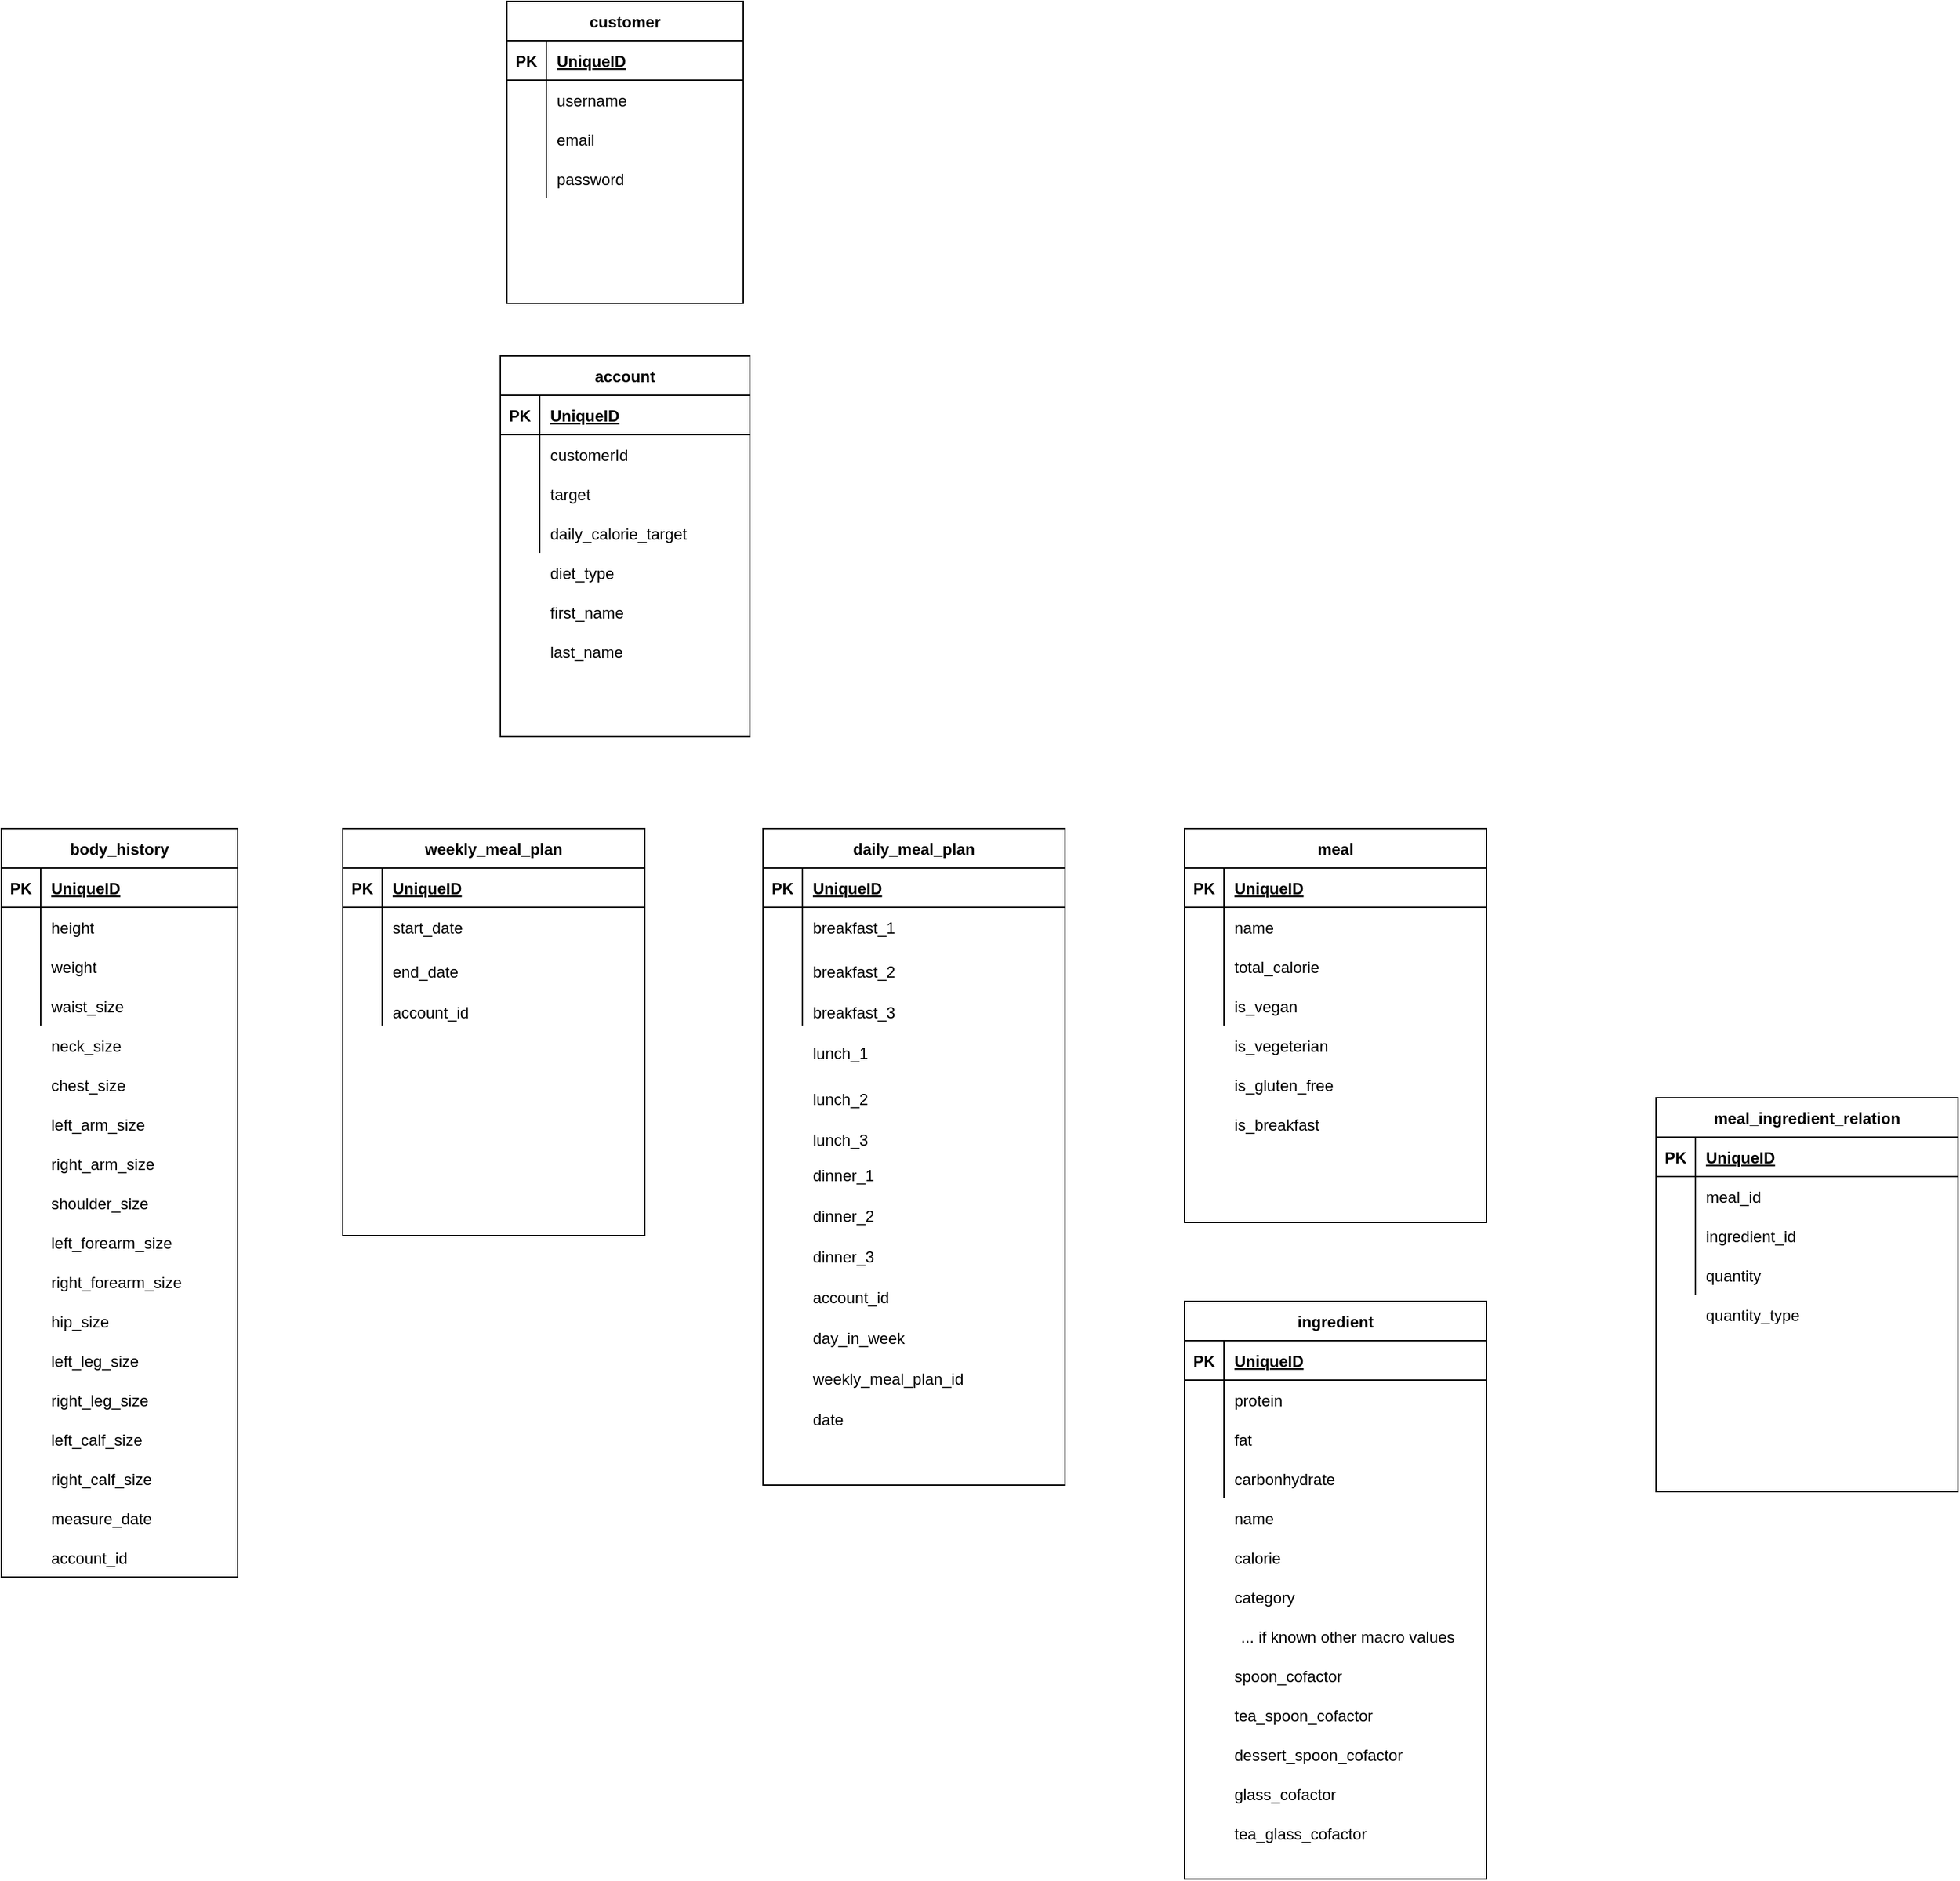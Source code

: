 <mxfile version="14.1.9" type="device"><diagram id="q2IZpso1CKt046-Zuo6F" name="Page-1"><mxGraphModel dx="1422" dy="1963" grid="1" gridSize="10" guides="1" tooltips="1" connect="1" arrows="1" fold="1" page="1" pageScale="1" pageWidth="827" pageHeight="1169" math="0" shadow="0"><root><mxCell id="0"/><mxCell id="1" parent="0"/><mxCell id="i6NXNI6DqU2WehHlBk5l-20" value="customer" style="shape=table;startSize=30;container=1;collapsible=1;childLayout=tableLayout;fixedRows=1;rowLines=0;fontStyle=1;align=center;resizeLast=1;" vertex="1" parent="1"><mxGeometry x="725" y="-550" width="180" height="230" as="geometry"/></mxCell><mxCell id="i6NXNI6DqU2WehHlBk5l-21" value="" style="shape=partialRectangle;collapsible=0;dropTarget=0;pointerEvents=0;fillColor=none;top=0;left=0;bottom=1;right=0;points=[[0,0.5],[1,0.5]];portConstraint=eastwest;" vertex="1" parent="i6NXNI6DqU2WehHlBk5l-20"><mxGeometry y="30" width="180" height="30" as="geometry"/></mxCell><mxCell id="i6NXNI6DqU2WehHlBk5l-22" value="PK" style="shape=partialRectangle;connectable=0;fillColor=none;top=0;left=0;bottom=0;right=0;fontStyle=1;overflow=hidden;" vertex="1" parent="i6NXNI6DqU2WehHlBk5l-21"><mxGeometry width="30" height="30" as="geometry"/></mxCell><mxCell id="i6NXNI6DqU2WehHlBk5l-23" value="UniqueID" style="shape=partialRectangle;connectable=0;fillColor=none;top=0;left=0;bottom=0;right=0;align=left;spacingLeft=6;fontStyle=5;overflow=hidden;" vertex="1" parent="i6NXNI6DqU2WehHlBk5l-21"><mxGeometry x="30" width="150" height="30" as="geometry"/></mxCell><mxCell id="i6NXNI6DqU2WehHlBk5l-24" value="" style="shape=partialRectangle;collapsible=0;dropTarget=0;pointerEvents=0;fillColor=none;top=0;left=0;bottom=0;right=0;points=[[0,0.5],[1,0.5]];portConstraint=eastwest;" vertex="1" parent="i6NXNI6DqU2WehHlBk5l-20"><mxGeometry y="60" width="180" height="30" as="geometry"/></mxCell><mxCell id="i6NXNI6DqU2WehHlBk5l-25" value="" style="shape=partialRectangle;connectable=0;fillColor=none;top=0;left=0;bottom=0;right=0;editable=1;overflow=hidden;" vertex="1" parent="i6NXNI6DqU2WehHlBk5l-24"><mxGeometry width="30" height="30" as="geometry"/></mxCell><mxCell id="i6NXNI6DqU2WehHlBk5l-26" value="username" style="shape=partialRectangle;connectable=0;fillColor=none;top=0;left=0;bottom=0;right=0;align=left;spacingLeft=6;overflow=hidden;" vertex="1" parent="i6NXNI6DqU2WehHlBk5l-24"><mxGeometry x="30" width="150" height="30" as="geometry"/></mxCell><mxCell id="i6NXNI6DqU2WehHlBk5l-27" value="" style="shape=partialRectangle;collapsible=0;dropTarget=0;pointerEvents=0;fillColor=none;top=0;left=0;bottom=0;right=0;points=[[0,0.5],[1,0.5]];portConstraint=eastwest;" vertex="1" parent="i6NXNI6DqU2WehHlBk5l-20"><mxGeometry y="90" width="180" height="30" as="geometry"/></mxCell><mxCell id="i6NXNI6DqU2WehHlBk5l-28" value="" style="shape=partialRectangle;connectable=0;fillColor=none;top=0;left=0;bottom=0;right=0;editable=1;overflow=hidden;" vertex="1" parent="i6NXNI6DqU2WehHlBk5l-27"><mxGeometry width="30" height="30" as="geometry"/></mxCell><mxCell id="i6NXNI6DqU2WehHlBk5l-29" value="email" style="shape=partialRectangle;connectable=0;fillColor=none;top=0;left=0;bottom=0;right=0;align=left;spacingLeft=6;overflow=hidden;" vertex="1" parent="i6NXNI6DqU2WehHlBk5l-27"><mxGeometry x="30" width="150" height="30" as="geometry"/></mxCell><mxCell id="i6NXNI6DqU2WehHlBk5l-30" value="" style="shape=partialRectangle;collapsible=0;dropTarget=0;pointerEvents=0;fillColor=none;top=0;left=0;bottom=0;right=0;points=[[0,0.5],[1,0.5]];portConstraint=eastwest;" vertex="1" parent="i6NXNI6DqU2WehHlBk5l-20"><mxGeometry y="120" width="180" height="30" as="geometry"/></mxCell><mxCell id="i6NXNI6DqU2WehHlBk5l-31" value="" style="shape=partialRectangle;connectable=0;fillColor=none;top=0;left=0;bottom=0;right=0;editable=1;overflow=hidden;" vertex="1" parent="i6NXNI6DqU2WehHlBk5l-30"><mxGeometry width="30" height="30" as="geometry"/></mxCell><mxCell id="i6NXNI6DqU2WehHlBk5l-32" value="password" style="shape=partialRectangle;connectable=0;fillColor=none;top=0;left=0;bottom=0;right=0;align=left;spacingLeft=6;overflow=hidden;" vertex="1" parent="i6NXNI6DqU2WehHlBk5l-30"><mxGeometry x="30" width="150" height="30" as="geometry"/></mxCell><mxCell id="i6NXNI6DqU2WehHlBk5l-78" value="" style="group" vertex="1" connectable="0" parent="1"><mxGeometry x="340" y="80" width="180" height="570" as="geometry"/></mxCell><mxCell id="i6NXNI6DqU2WehHlBk5l-50" value="body_history" style="shape=table;startSize=30;container=1;collapsible=1;childLayout=tableLayout;fixedRows=1;rowLines=0;fontStyle=1;align=center;resizeLast=1;" vertex="1" parent="i6NXNI6DqU2WehHlBk5l-78"><mxGeometry width="180" height="570" as="geometry"/></mxCell><mxCell id="i6NXNI6DqU2WehHlBk5l-51" value="" style="shape=partialRectangle;collapsible=0;dropTarget=0;pointerEvents=0;fillColor=none;top=0;left=0;bottom=1;right=0;points=[[0,0.5],[1,0.5]];portConstraint=eastwest;" vertex="1" parent="i6NXNI6DqU2WehHlBk5l-50"><mxGeometry y="30" width="180" height="30" as="geometry"/></mxCell><mxCell id="i6NXNI6DqU2WehHlBk5l-52" value="PK" style="shape=partialRectangle;connectable=0;fillColor=none;top=0;left=0;bottom=0;right=0;fontStyle=1;overflow=hidden;" vertex="1" parent="i6NXNI6DqU2WehHlBk5l-51"><mxGeometry width="30" height="30" as="geometry"/></mxCell><mxCell id="i6NXNI6DqU2WehHlBk5l-53" value="UniqueID" style="shape=partialRectangle;connectable=0;fillColor=none;top=0;left=0;bottom=0;right=0;align=left;spacingLeft=6;fontStyle=5;overflow=hidden;" vertex="1" parent="i6NXNI6DqU2WehHlBk5l-51"><mxGeometry x="30" width="150" height="30" as="geometry"/></mxCell><mxCell id="i6NXNI6DqU2WehHlBk5l-54" value="" style="shape=partialRectangle;collapsible=0;dropTarget=0;pointerEvents=0;fillColor=none;top=0;left=0;bottom=0;right=0;points=[[0,0.5],[1,0.5]];portConstraint=eastwest;" vertex="1" parent="i6NXNI6DqU2WehHlBk5l-50"><mxGeometry y="60" width="180" height="30" as="geometry"/></mxCell><mxCell id="i6NXNI6DqU2WehHlBk5l-55" value="" style="shape=partialRectangle;connectable=0;fillColor=none;top=0;left=0;bottom=0;right=0;editable=1;overflow=hidden;" vertex="1" parent="i6NXNI6DqU2WehHlBk5l-54"><mxGeometry width="30" height="30" as="geometry"/></mxCell><mxCell id="i6NXNI6DqU2WehHlBk5l-56" value="height" style="shape=partialRectangle;connectable=0;fillColor=none;top=0;left=0;bottom=0;right=0;align=left;spacingLeft=6;overflow=hidden;" vertex="1" parent="i6NXNI6DqU2WehHlBk5l-54"><mxGeometry x="30" width="150" height="30" as="geometry"/></mxCell><mxCell id="i6NXNI6DqU2WehHlBk5l-57" value="" style="shape=partialRectangle;collapsible=0;dropTarget=0;pointerEvents=0;fillColor=none;top=0;left=0;bottom=0;right=0;points=[[0,0.5],[1,0.5]];portConstraint=eastwest;" vertex="1" parent="i6NXNI6DqU2WehHlBk5l-50"><mxGeometry y="90" width="180" height="30" as="geometry"/></mxCell><mxCell id="i6NXNI6DqU2WehHlBk5l-58" value="" style="shape=partialRectangle;connectable=0;fillColor=none;top=0;left=0;bottom=0;right=0;editable=1;overflow=hidden;" vertex="1" parent="i6NXNI6DqU2WehHlBk5l-57"><mxGeometry width="30" height="30" as="geometry"/></mxCell><mxCell id="i6NXNI6DqU2WehHlBk5l-59" value="weight" style="shape=partialRectangle;connectable=0;fillColor=none;top=0;left=0;bottom=0;right=0;align=left;spacingLeft=6;overflow=hidden;" vertex="1" parent="i6NXNI6DqU2WehHlBk5l-57"><mxGeometry x="30" width="150" height="30" as="geometry"/></mxCell><mxCell id="i6NXNI6DqU2WehHlBk5l-60" value="" style="shape=partialRectangle;collapsible=0;dropTarget=0;pointerEvents=0;fillColor=none;top=0;left=0;bottom=0;right=0;points=[[0,0.5],[1,0.5]];portConstraint=eastwest;" vertex="1" parent="i6NXNI6DqU2WehHlBk5l-50"><mxGeometry y="120" width="180" height="30" as="geometry"/></mxCell><mxCell id="i6NXNI6DqU2WehHlBk5l-61" value="" style="shape=partialRectangle;connectable=0;fillColor=none;top=0;left=0;bottom=0;right=0;editable=1;overflow=hidden;" vertex="1" parent="i6NXNI6DqU2WehHlBk5l-60"><mxGeometry width="30" height="30" as="geometry"/></mxCell><mxCell id="i6NXNI6DqU2WehHlBk5l-62" value="waist_size" style="shape=partialRectangle;connectable=0;fillColor=none;top=0;left=0;bottom=0;right=0;align=left;spacingLeft=6;overflow=hidden;" vertex="1" parent="i6NXNI6DqU2WehHlBk5l-60"><mxGeometry x="30" width="150" height="30" as="geometry"/></mxCell><mxCell id="i6NXNI6DqU2WehHlBk5l-63" value="neck_size" style="shape=partialRectangle;connectable=0;fillColor=none;top=0;left=0;bottom=0;right=0;align=left;spacingLeft=6;overflow=hidden;" vertex="1" parent="i6NXNI6DqU2WehHlBk5l-78"><mxGeometry x="30" y="150" width="150" height="30" as="geometry"/></mxCell><mxCell id="i6NXNI6DqU2WehHlBk5l-64" value="chest_size" style="shape=partialRectangle;connectable=0;fillColor=none;top=0;left=0;bottom=0;right=0;align=left;spacingLeft=6;overflow=hidden;" vertex="1" parent="i6NXNI6DqU2WehHlBk5l-78"><mxGeometry x="30" y="180" width="150" height="30" as="geometry"/></mxCell><mxCell id="i6NXNI6DqU2WehHlBk5l-65" value="left_arm_size" style="shape=partialRectangle;connectable=0;fillColor=none;top=0;left=0;bottom=0;right=0;align=left;spacingLeft=6;overflow=hidden;" vertex="1" parent="i6NXNI6DqU2WehHlBk5l-78"><mxGeometry x="30" y="210" width="150" height="30" as="geometry"/></mxCell><mxCell id="i6NXNI6DqU2WehHlBk5l-66" value="right_arm_size" style="shape=partialRectangle;connectable=0;fillColor=none;top=0;left=0;bottom=0;right=0;align=left;spacingLeft=6;overflow=hidden;" vertex="1" parent="i6NXNI6DqU2WehHlBk5l-78"><mxGeometry x="30" y="240" width="150" height="30" as="geometry"/></mxCell><mxCell id="i6NXNI6DqU2WehHlBk5l-68" value="shoulder_size" style="shape=partialRectangle;connectable=0;fillColor=none;top=0;left=0;bottom=0;right=0;align=left;spacingLeft=6;overflow=hidden;" vertex="1" parent="i6NXNI6DqU2WehHlBk5l-78"><mxGeometry x="30" y="270" width="150" height="30" as="geometry"/></mxCell><mxCell id="i6NXNI6DqU2WehHlBk5l-70" value="left_forearm_size" style="shape=partialRectangle;connectable=0;fillColor=none;top=0;left=0;bottom=0;right=0;align=left;spacingLeft=6;overflow=hidden;" vertex="1" parent="i6NXNI6DqU2WehHlBk5l-78"><mxGeometry x="30" y="300" width="150" height="30" as="geometry"/></mxCell><mxCell id="i6NXNI6DqU2WehHlBk5l-71" value="right_forearm_size" style="shape=partialRectangle;connectable=0;fillColor=none;top=0;left=0;bottom=0;right=0;align=left;spacingLeft=6;overflow=hidden;" vertex="1" parent="i6NXNI6DqU2WehHlBk5l-78"><mxGeometry x="30" y="330" width="150" height="30" as="geometry"/></mxCell><mxCell id="i6NXNI6DqU2WehHlBk5l-72" value="hip_size" style="shape=partialRectangle;connectable=0;fillColor=none;top=0;left=0;bottom=0;right=0;align=left;spacingLeft=6;overflow=hidden;" vertex="1" parent="i6NXNI6DqU2WehHlBk5l-78"><mxGeometry x="30" y="360" width="150" height="30" as="geometry"/></mxCell><mxCell id="i6NXNI6DqU2WehHlBk5l-73" value="left_leg_size" style="shape=partialRectangle;connectable=0;fillColor=none;top=0;left=0;bottom=0;right=0;align=left;spacingLeft=6;overflow=hidden;" vertex="1" parent="i6NXNI6DqU2WehHlBk5l-78"><mxGeometry x="30" y="390" width="150" height="30" as="geometry"/></mxCell><mxCell id="i6NXNI6DqU2WehHlBk5l-74" value="right_leg_size" style="shape=partialRectangle;connectable=0;fillColor=none;top=0;left=0;bottom=0;right=0;align=left;spacingLeft=6;overflow=hidden;" vertex="1" parent="i6NXNI6DqU2WehHlBk5l-78"><mxGeometry x="30" y="420" width="150" height="30" as="geometry"/></mxCell><mxCell id="i6NXNI6DqU2WehHlBk5l-75" value="left_calf_size" style="shape=partialRectangle;connectable=0;fillColor=none;top=0;left=0;bottom=0;right=0;align=left;spacingLeft=6;overflow=hidden;" vertex="1" parent="i6NXNI6DqU2WehHlBk5l-78"><mxGeometry x="30" y="450" width="150" height="30" as="geometry"/></mxCell><mxCell id="i6NXNI6DqU2WehHlBk5l-76" value="right_calf_size" style="shape=partialRectangle;connectable=0;fillColor=none;top=0;left=0;bottom=0;right=0;align=left;spacingLeft=6;overflow=hidden;" vertex="1" parent="i6NXNI6DqU2WehHlBk5l-78"><mxGeometry x="30" y="480" width="150" height="30" as="geometry"/></mxCell><mxCell id="i6NXNI6DqU2WehHlBk5l-77" value="measure_date" style="shape=partialRectangle;connectable=0;fillColor=none;top=0;left=0;bottom=0;right=0;align=left;spacingLeft=6;overflow=hidden;" vertex="1" parent="i6NXNI6DqU2WehHlBk5l-78"><mxGeometry x="30" y="510" width="150" height="30" as="geometry"/></mxCell><mxCell id="i6NXNI6DqU2WehHlBk5l-94" value="account_id" style="shape=partialRectangle;connectable=0;fillColor=none;top=0;left=0;bottom=0;right=0;align=left;spacingLeft=6;overflow=hidden;" vertex="1" parent="i6NXNI6DqU2WehHlBk5l-78"><mxGeometry x="30" y="540" width="150" height="30" as="geometry"/></mxCell><mxCell id="i6NXNI6DqU2WehHlBk5l-197" value="" style="group" vertex="1" connectable="0" parent="1"><mxGeometry x="1241" y="80" width="240" height="300" as="geometry"/></mxCell><mxCell id="i6NXNI6DqU2WehHlBk5l-101" value="meal" style="shape=table;startSize=30;container=1;collapsible=1;childLayout=tableLayout;fixedRows=1;rowLines=0;fontStyle=1;align=center;resizeLast=1;" vertex="1" parent="i6NXNI6DqU2WehHlBk5l-197"><mxGeometry width="230" height="300" as="geometry"/></mxCell><mxCell id="i6NXNI6DqU2WehHlBk5l-102" value="" style="shape=partialRectangle;collapsible=0;dropTarget=0;pointerEvents=0;fillColor=none;top=0;left=0;bottom=1;right=0;points=[[0,0.5],[1,0.5]];portConstraint=eastwest;" vertex="1" parent="i6NXNI6DqU2WehHlBk5l-101"><mxGeometry y="30" width="230" height="30" as="geometry"/></mxCell><mxCell id="i6NXNI6DqU2WehHlBk5l-103" value="PK" style="shape=partialRectangle;connectable=0;fillColor=none;top=0;left=0;bottom=0;right=0;fontStyle=1;overflow=hidden;" vertex="1" parent="i6NXNI6DqU2WehHlBk5l-102"><mxGeometry width="30" height="30" as="geometry"/></mxCell><mxCell id="i6NXNI6DqU2WehHlBk5l-104" value="UniqueID" style="shape=partialRectangle;connectable=0;fillColor=none;top=0;left=0;bottom=0;right=0;align=left;spacingLeft=6;fontStyle=5;overflow=hidden;" vertex="1" parent="i6NXNI6DqU2WehHlBk5l-102"><mxGeometry x="30" width="200" height="30" as="geometry"/></mxCell><mxCell id="i6NXNI6DqU2WehHlBk5l-105" value="" style="shape=partialRectangle;collapsible=0;dropTarget=0;pointerEvents=0;fillColor=none;top=0;left=0;bottom=0;right=0;points=[[0,0.5],[1,0.5]];portConstraint=eastwest;" vertex="1" parent="i6NXNI6DqU2WehHlBk5l-101"><mxGeometry y="60" width="230" height="30" as="geometry"/></mxCell><mxCell id="i6NXNI6DqU2WehHlBk5l-106" value="" style="shape=partialRectangle;connectable=0;fillColor=none;top=0;left=0;bottom=0;right=0;editable=1;overflow=hidden;" vertex="1" parent="i6NXNI6DqU2WehHlBk5l-105"><mxGeometry width="30" height="30" as="geometry"/></mxCell><mxCell id="i6NXNI6DqU2WehHlBk5l-107" value="name" style="shape=partialRectangle;connectable=0;fillColor=none;top=0;left=0;bottom=0;right=0;align=left;spacingLeft=6;overflow=hidden;" vertex="1" parent="i6NXNI6DqU2WehHlBk5l-105"><mxGeometry x="30" width="200" height="30" as="geometry"/></mxCell><mxCell id="i6NXNI6DqU2WehHlBk5l-108" value="" style="shape=partialRectangle;collapsible=0;dropTarget=0;pointerEvents=0;fillColor=none;top=0;left=0;bottom=0;right=0;points=[[0,0.5],[1,0.5]];portConstraint=eastwest;" vertex="1" parent="i6NXNI6DqU2WehHlBk5l-101"><mxGeometry y="90" width="230" height="30" as="geometry"/></mxCell><mxCell id="i6NXNI6DqU2WehHlBk5l-109" value="" style="shape=partialRectangle;connectable=0;fillColor=none;top=0;left=0;bottom=0;right=0;editable=1;overflow=hidden;" vertex="1" parent="i6NXNI6DqU2WehHlBk5l-108"><mxGeometry width="30" height="30" as="geometry"/></mxCell><mxCell id="i6NXNI6DqU2WehHlBk5l-110" value="" style="shape=partialRectangle;connectable=0;fillColor=none;top=0;left=0;bottom=0;right=0;align=left;spacingLeft=6;overflow=hidden;" vertex="1" parent="i6NXNI6DqU2WehHlBk5l-108"><mxGeometry x="30" width="200" height="30" as="geometry"/></mxCell><mxCell id="i6NXNI6DqU2WehHlBk5l-111" value="" style="shape=partialRectangle;collapsible=0;dropTarget=0;pointerEvents=0;fillColor=none;top=0;left=0;bottom=0;right=0;points=[[0,0.5],[1,0.5]];portConstraint=eastwest;" vertex="1" parent="i6NXNI6DqU2WehHlBk5l-101"><mxGeometry y="120" width="230" height="30" as="geometry"/></mxCell><mxCell id="i6NXNI6DqU2WehHlBk5l-112" value="" style="shape=partialRectangle;connectable=0;fillColor=none;top=0;left=0;bottom=0;right=0;editable=1;overflow=hidden;" vertex="1" parent="i6NXNI6DqU2WehHlBk5l-111"><mxGeometry width="30" height="30" as="geometry"/></mxCell><mxCell id="i6NXNI6DqU2WehHlBk5l-113" value="" style="shape=partialRectangle;connectable=0;fillColor=none;top=0;left=0;bottom=0;right=0;align=left;spacingLeft=6;overflow=hidden;" vertex="1" parent="i6NXNI6DqU2WehHlBk5l-111"><mxGeometry x="30" width="200" height="30" as="geometry"/></mxCell><mxCell id="i6NXNI6DqU2WehHlBk5l-117" value="total_calorie" style="shape=partialRectangle;connectable=0;fillColor=none;top=0;left=0;bottom=0;right=0;align=left;spacingLeft=6;overflow=hidden;" vertex="1" parent="i6NXNI6DqU2WehHlBk5l-197"><mxGeometry x="30" y="90" width="200" height="30" as="geometry"/></mxCell><mxCell id="i6NXNI6DqU2WehHlBk5l-227" value="is_vegan" style="shape=partialRectangle;connectable=0;fillColor=none;top=0;left=0;bottom=0;right=0;align=left;spacingLeft=6;overflow=hidden;" vertex="1" parent="i6NXNI6DqU2WehHlBk5l-197"><mxGeometry x="30" y="120" width="200" height="30" as="geometry"/></mxCell><mxCell id="i6NXNI6DqU2WehHlBk5l-228" value="is_vegeterian" style="shape=partialRectangle;connectable=0;fillColor=none;top=0;left=0;bottom=0;right=0;align=left;spacingLeft=6;overflow=hidden;" vertex="1" parent="i6NXNI6DqU2WehHlBk5l-197"><mxGeometry x="30" y="150" width="200" height="30" as="geometry"/></mxCell><mxCell id="i6NXNI6DqU2WehHlBk5l-229" value="is_gluten_free" style="shape=partialRectangle;connectable=0;fillColor=none;top=0;left=0;bottom=0;right=0;align=left;spacingLeft=6;overflow=hidden;" vertex="1" parent="i6NXNI6DqU2WehHlBk5l-197"><mxGeometry x="30" y="180" width="200" height="30" as="geometry"/></mxCell><mxCell id="i6NXNI6DqU2WehHlBk5l-230" value="is_breakfast" style="shape=partialRectangle;connectable=0;fillColor=none;top=0;left=0;bottom=0;right=0;align=left;spacingLeft=6;overflow=hidden;" vertex="1" parent="i6NXNI6DqU2WehHlBk5l-197"><mxGeometry x="30" y="210" width="200" height="30" as="geometry"/></mxCell><mxCell id="i6NXNI6DqU2WehHlBk5l-232" value="" style="group" vertex="1" connectable="0" parent="1"><mxGeometry x="600" y="80" width="240" height="310" as="geometry"/></mxCell><mxCell id="i6NXNI6DqU2WehHlBk5l-233" value="weekly_meal_plan" style="shape=table;startSize=30;container=1;collapsible=1;childLayout=tableLayout;fixedRows=1;rowLines=0;fontStyle=1;align=center;resizeLast=1;" vertex="1" parent="i6NXNI6DqU2WehHlBk5l-232"><mxGeometry width="230" height="310" as="geometry"/></mxCell><mxCell id="i6NXNI6DqU2WehHlBk5l-234" value="" style="shape=partialRectangle;collapsible=0;dropTarget=0;pointerEvents=0;fillColor=none;top=0;left=0;bottom=1;right=0;points=[[0,0.5],[1,0.5]];portConstraint=eastwest;" vertex="1" parent="i6NXNI6DqU2WehHlBk5l-233"><mxGeometry y="30" width="230" height="30" as="geometry"/></mxCell><mxCell id="i6NXNI6DqU2WehHlBk5l-235" value="PK" style="shape=partialRectangle;connectable=0;fillColor=none;top=0;left=0;bottom=0;right=0;fontStyle=1;overflow=hidden;" vertex="1" parent="i6NXNI6DqU2WehHlBk5l-234"><mxGeometry width="30" height="30" as="geometry"/></mxCell><mxCell id="i6NXNI6DqU2WehHlBk5l-236" value="UniqueID" style="shape=partialRectangle;connectable=0;fillColor=none;top=0;left=0;bottom=0;right=0;align=left;spacingLeft=6;fontStyle=5;overflow=hidden;" vertex="1" parent="i6NXNI6DqU2WehHlBk5l-234"><mxGeometry x="30" width="200" height="30" as="geometry"/></mxCell><mxCell id="i6NXNI6DqU2WehHlBk5l-237" value="" style="shape=partialRectangle;collapsible=0;dropTarget=0;pointerEvents=0;fillColor=none;top=0;left=0;bottom=0;right=0;points=[[0,0.5],[1,0.5]];portConstraint=eastwest;" vertex="1" parent="i6NXNI6DqU2WehHlBk5l-233"><mxGeometry y="60" width="230" height="30" as="geometry"/></mxCell><mxCell id="i6NXNI6DqU2WehHlBk5l-238" value="" style="shape=partialRectangle;connectable=0;fillColor=none;top=0;left=0;bottom=0;right=0;editable=1;overflow=hidden;" vertex="1" parent="i6NXNI6DqU2WehHlBk5l-237"><mxGeometry width="30" height="30" as="geometry"/></mxCell><mxCell id="i6NXNI6DqU2WehHlBk5l-239" value="start_date" style="shape=partialRectangle;connectable=0;fillColor=none;top=0;left=0;bottom=0;right=0;align=left;spacingLeft=6;overflow=hidden;" vertex="1" parent="i6NXNI6DqU2WehHlBk5l-237"><mxGeometry x="30" width="200" height="30" as="geometry"/></mxCell><mxCell id="i6NXNI6DqU2WehHlBk5l-240" value="" style="shape=partialRectangle;collapsible=0;dropTarget=0;pointerEvents=0;fillColor=none;top=0;left=0;bottom=0;right=0;points=[[0,0.5],[1,0.5]];portConstraint=eastwest;" vertex="1" parent="i6NXNI6DqU2WehHlBk5l-233"><mxGeometry y="90" width="230" height="30" as="geometry"/></mxCell><mxCell id="i6NXNI6DqU2WehHlBk5l-241" value="" style="shape=partialRectangle;connectable=0;fillColor=none;top=0;left=0;bottom=0;right=0;editable=1;overflow=hidden;" vertex="1" parent="i6NXNI6DqU2WehHlBk5l-240"><mxGeometry width="30" height="30" as="geometry"/></mxCell><mxCell id="i6NXNI6DqU2WehHlBk5l-242" value="" style="shape=partialRectangle;connectable=0;fillColor=none;top=0;left=0;bottom=0;right=0;align=left;spacingLeft=6;overflow=hidden;" vertex="1" parent="i6NXNI6DqU2WehHlBk5l-240"><mxGeometry x="30" width="200" height="30" as="geometry"/></mxCell><mxCell id="i6NXNI6DqU2WehHlBk5l-243" value="" style="shape=partialRectangle;collapsible=0;dropTarget=0;pointerEvents=0;fillColor=none;top=0;left=0;bottom=0;right=0;points=[[0,0.5],[1,0.5]];portConstraint=eastwest;" vertex="1" parent="i6NXNI6DqU2WehHlBk5l-233"><mxGeometry y="120" width="230" height="30" as="geometry"/></mxCell><mxCell id="i6NXNI6DqU2WehHlBk5l-244" value="" style="shape=partialRectangle;connectable=0;fillColor=none;top=0;left=0;bottom=0;right=0;editable=1;overflow=hidden;" vertex="1" parent="i6NXNI6DqU2WehHlBk5l-243"><mxGeometry width="30" height="30" as="geometry"/></mxCell><mxCell id="i6NXNI6DqU2WehHlBk5l-245" value="" style="shape=partialRectangle;connectable=0;fillColor=none;top=0;left=0;bottom=0;right=0;align=left;spacingLeft=6;overflow=hidden;" vertex="1" parent="i6NXNI6DqU2WehHlBk5l-243"><mxGeometry x="30" width="200" height="30" as="geometry"/></mxCell><mxCell id="i6NXNI6DqU2WehHlBk5l-251" value="" style="shape=partialRectangle;connectable=0;fillColor=none;top=0;left=0;bottom=0;right=0;align=left;spacingLeft=6;overflow=hidden;" vertex="1" parent="i6NXNI6DqU2WehHlBk5l-232"><mxGeometry x="30" y="248" width="200" height="31" as="geometry"/></mxCell><mxCell id="i6NXNI6DqU2WehHlBk5l-253" value="end_date" style="shape=partialRectangle;connectable=0;fillColor=none;top=0;left=0;bottom=0;right=0;align=left;spacingLeft=6;overflow=hidden;" vertex="1" parent="i6NXNI6DqU2WehHlBk5l-232"><mxGeometry x="30" y="93" width="200" height="31" as="geometry"/></mxCell><mxCell id="i6NXNI6DqU2WehHlBk5l-255" value="account_id" style="shape=partialRectangle;connectable=0;fillColor=none;top=0;left=0;bottom=0;right=0;align=left;spacingLeft=6;overflow=hidden;" vertex="1" parent="i6NXNI6DqU2WehHlBk5l-232"><mxGeometry x="30" y="124" width="150" height="31" as="geometry"/></mxCell><mxCell id="i6NXNI6DqU2WehHlBk5l-256" value="" style="group" vertex="1" connectable="0" parent="1"><mxGeometry x="920" y="80" width="240" height="500" as="geometry"/></mxCell><mxCell id="i6NXNI6DqU2WehHlBk5l-257" value="daily_meal_plan" style="shape=table;startSize=30;container=1;collapsible=1;childLayout=tableLayout;fixedRows=1;rowLines=0;fontStyle=1;align=center;resizeLast=1;" vertex="1" parent="i6NXNI6DqU2WehHlBk5l-256"><mxGeometry width="230" height="500" as="geometry"/></mxCell><mxCell id="i6NXNI6DqU2WehHlBk5l-258" value="" style="shape=partialRectangle;collapsible=0;dropTarget=0;pointerEvents=0;fillColor=none;top=0;left=0;bottom=1;right=0;points=[[0,0.5],[1,0.5]];portConstraint=eastwest;" vertex="1" parent="i6NXNI6DqU2WehHlBk5l-257"><mxGeometry y="30" width="230" height="30" as="geometry"/></mxCell><mxCell id="i6NXNI6DqU2WehHlBk5l-259" value="PK" style="shape=partialRectangle;connectable=0;fillColor=none;top=0;left=0;bottom=0;right=0;fontStyle=1;overflow=hidden;" vertex="1" parent="i6NXNI6DqU2WehHlBk5l-258"><mxGeometry width="30" height="30" as="geometry"/></mxCell><mxCell id="i6NXNI6DqU2WehHlBk5l-260" value="UniqueID" style="shape=partialRectangle;connectable=0;fillColor=none;top=0;left=0;bottom=0;right=0;align=left;spacingLeft=6;fontStyle=5;overflow=hidden;" vertex="1" parent="i6NXNI6DqU2WehHlBk5l-258"><mxGeometry x="30" width="200" height="30" as="geometry"/></mxCell><mxCell id="i6NXNI6DqU2WehHlBk5l-261" value="" style="shape=partialRectangle;collapsible=0;dropTarget=0;pointerEvents=0;fillColor=none;top=0;left=0;bottom=0;right=0;points=[[0,0.5],[1,0.5]];portConstraint=eastwest;" vertex="1" parent="i6NXNI6DqU2WehHlBk5l-257"><mxGeometry y="60" width="230" height="30" as="geometry"/></mxCell><mxCell id="i6NXNI6DqU2WehHlBk5l-262" value="" style="shape=partialRectangle;connectable=0;fillColor=none;top=0;left=0;bottom=0;right=0;editable=1;overflow=hidden;" vertex="1" parent="i6NXNI6DqU2WehHlBk5l-261"><mxGeometry width="30" height="30" as="geometry"/></mxCell><mxCell id="i6NXNI6DqU2WehHlBk5l-263" value="breakfast_1" style="shape=partialRectangle;connectable=0;fillColor=none;top=0;left=0;bottom=0;right=0;align=left;spacingLeft=6;overflow=hidden;" vertex="1" parent="i6NXNI6DqU2WehHlBk5l-261"><mxGeometry x="30" width="200" height="30" as="geometry"/></mxCell><mxCell id="i6NXNI6DqU2WehHlBk5l-264" value="" style="shape=partialRectangle;collapsible=0;dropTarget=0;pointerEvents=0;fillColor=none;top=0;left=0;bottom=0;right=0;points=[[0,0.5],[1,0.5]];portConstraint=eastwest;" vertex="1" parent="i6NXNI6DqU2WehHlBk5l-257"><mxGeometry y="90" width="230" height="30" as="geometry"/></mxCell><mxCell id="i6NXNI6DqU2WehHlBk5l-265" value="" style="shape=partialRectangle;connectable=0;fillColor=none;top=0;left=0;bottom=0;right=0;editable=1;overflow=hidden;" vertex="1" parent="i6NXNI6DqU2WehHlBk5l-264"><mxGeometry width="30" height="30" as="geometry"/></mxCell><mxCell id="i6NXNI6DqU2WehHlBk5l-266" value="" style="shape=partialRectangle;connectable=0;fillColor=none;top=0;left=0;bottom=0;right=0;align=left;spacingLeft=6;overflow=hidden;" vertex="1" parent="i6NXNI6DqU2WehHlBk5l-264"><mxGeometry x="30" width="200" height="30" as="geometry"/></mxCell><mxCell id="i6NXNI6DqU2WehHlBk5l-267" value="" style="shape=partialRectangle;collapsible=0;dropTarget=0;pointerEvents=0;fillColor=none;top=0;left=0;bottom=0;right=0;points=[[0,0.5],[1,0.5]];portConstraint=eastwest;" vertex="1" parent="i6NXNI6DqU2WehHlBk5l-257"><mxGeometry y="120" width="230" height="30" as="geometry"/></mxCell><mxCell id="i6NXNI6DqU2WehHlBk5l-268" value="" style="shape=partialRectangle;connectable=0;fillColor=none;top=0;left=0;bottom=0;right=0;editable=1;overflow=hidden;" vertex="1" parent="i6NXNI6DqU2WehHlBk5l-267"><mxGeometry width="30" height="30" as="geometry"/></mxCell><mxCell id="i6NXNI6DqU2WehHlBk5l-269" value="" style="shape=partialRectangle;connectable=0;fillColor=none;top=0;left=0;bottom=0;right=0;align=left;spacingLeft=6;overflow=hidden;" vertex="1" parent="i6NXNI6DqU2WehHlBk5l-267"><mxGeometry x="30" width="200" height="30" as="geometry"/></mxCell><mxCell id="i6NXNI6DqU2WehHlBk5l-270" value="" style="shape=partialRectangle;connectable=0;fillColor=none;top=0;left=0;bottom=0;right=0;align=left;spacingLeft=6;overflow=hidden;" vertex="1" parent="i6NXNI6DqU2WehHlBk5l-256"><mxGeometry x="30" y="248" width="200" height="31" as="geometry"/></mxCell><mxCell id="i6NXNI6DqU2WehHlBk5l-271" value="breakfast_2" style="shape=partialRectangle;connectable=0;fillColor=none;top=0;left=0;bottom=0;right=0;align=left;spacingLeft=6;overflow=hidden;" vertex="1" parent="i6NXNI6DqU2WehHlBk5l-256"><mxGeometry x="30" y="93" width="200" height="31" as="geometry"/></mxCell><mxCell id="i6NXNI6DqU2WehHlBk5l-272" value="lunch_2" style="shape=partialRectangle;connectable=0;fillColor=none;top=0;left=0;bottom=0;right=0;align=left;spacingLeft=6;overflow=hidden;" vertex="1" parent="i6NXNI6DqU2WehHlBk5l-256"><mxGeometry x="30" y="190" width="150" height="31" as="geometry"/></mxCell><mxCell id="i6NXNI6DqU2WehHlBk5l-274" value="lunch_3" style="shape=partialRectangle;connectable=0;fillColor=none;top=0;left=0;bottom=0;right=0;align=left;spacingLeft=6;overflow=hidden;" vertex="1" parent="i6NXNI6DqU2WehHlBk5l-256"><mxGeometry x="30" y="221" width="150" height="31" as="geometry"/></mxCell><mxCell id="i6NXNI6DqU2WehHlBk5l-275" value="dinner_1" style="shape=partialRectangle;connectable=0;fillColor=none;top=0;left=0;bottom=0;right=0;align=left;spacingLeft=6;overflow=hidden;" vertex="1" parent="i6NXNI6DqU2WehHlBk5l-256"><mxGeometry x="30" y="248" width="150" height="31" as="geometry"/></mxCell><mxCell id="i6NXNI6DqU2WehHlBk5l-276" value="dinner_2" style="shape=partialRectangle;connectable=0;fillColor=none;top=0;left=0;bottom=0;right=0;align=left;spacingLeft=6;overflow=hidden;" vertex="1" parent="i6NXNI6DqU2WehHlBk5l-256"><mxGeometry x="30" y="279" width="150" height="31" as="geometry"/></mxCell><mxCell id="i6NXNI6DqU2WehHlBk5l-277" value="breakfast_3" style="shape=partialRectangle;connectable=0;fillColor=none;top=0;left=0;bottom=0;right=0;align=left;spacingLeft=6;overflow=hidden;" vertex="1" parent="i6NXNI6DqU2WehHlBk5l-256"><mxGeometry x="30" y="124" width="200" height="31" as="geometry"/></mxCell><mxCell id="i6NXNI6DqU2WehHlBk5l-278" value="lunch_1" style="shape=partialRectangle;connectable=0;fillColor=none;top=0;left=0;bottom=0;right=0;align=left;spacingLeft=6;overflow=hidden;" vertex="1" parent="i6NXNI6DqU2WehHlBk5l-256"><mxGeometry x="30" y="155" width="150" height="31" as="geometry"/></mxCell><mxCell id="i6NXNI6DqU2WehHlBk5l-279" value="dinner_3" style="shape=partialRectangle;connectable=0;fillColor=none;top=0;left=0;bottom=0;right=0;align=left;spacingLeft=6;overflow=hidden;" vertex="1" parent="i6NXNI6DqU2WehHlBk5l-256"><mxGeometry x="30" y="310" width="150" height="31" as="geometry"/></mxCell><mxCell id="i6NXNI6DqU2WehHlBk5l-280" value="account_id" style="shape=partialRectangle;connectable=0;fillColor=none;top=0;left=0;bottom=0;right=0;align=left;spacingLeft=6;overflow=hidden;" vertex="1" parent="i6NXNI6DqU2WehHlBk5l-256"><mxGeometry x="30" y="341" width="150" height="31" as="geometry"/></mxCell><mxCell id="i6NXNI6DqU2WehHlBk5l-281" value="day_in_week" style="shape=partialRectangle;connectable=0;fillColor=none;top=0;left=0;bottom=0;right=0;align=left;spacingLeft=6;overflow=hidden;" vertex="1" parent="i6NXNI6DqU2WehHlBk5l-256"><mxGeometry x="30" y="372" width="150" height="31" as="geometry"/></mxCell><mxCell id="i6NXNI6DqU2WehHlBk5l-282" value="weekly_meal_plan_id" style="shape=partialRectangle;connectable=0;fillColor=none;top=0;left=0;bottom=0;right=0;align=left;spacingLeft=6;overflow=hidden;" vertex="1" parent="i6NXNI6DqU2WehHlBk5l-256"><mxGeometry x="30" y="403" width="150" height="31" as="geometry"/></mxCell><mxCell id="i6NXNI6DqU2WehHlBk5l-293" value="date" style="shape=partialRectangle;connectable=0;fillColor=none;top=0;left=0;bottom=0;right=0;align=left;spacingLeft=6;overflow=hidden;" vertex="1" parent="i6NXNI6DqU2WehHlBk5l-256"><mxGeometry x="30" y="434" width="150" height="31" as="geometry"/></mxCell><mxCell id="i6NXNI6DqU2WehHlBk5l-283" value="" style="group" vertex="1" connectable="0" parent="1"><mxGeometry x="720" y="-280" width="190" height="290" as="geometry"/></mxCell><mxCell id="i6NXNI6DqU2WehHlBk5l-7" value="account" style="shape=table;startSize=30;container=1;collapsible=1;childLayout=tableLayout;fixedRows=1;rowLines=0;fontStyle=1;align=center;resizeLast=1;" vertex="1" parent="i6NXNI6DqU2WehHlBk5l-283"><mxGeometry width="190" height="290" as="geometry"/></mxCell><mxCell id="i6NXNI6DqU2WehHlBk5l-8" value="" style="shape=partialRectangle;collapsible=0;dropTarget=0;pointerEvents=0;fillColor=none;top=0;left=0;bottom=1;right=0;points=[[0,0.5],[1,0.5]];portConstraint=eastwest;" vertex="1" parent="i6NXNI6DqU2WehHlBk5l-7"><mxGeometry y="30" width="190" height="30" as="geometry"/></mxCell><mxCell id="i6NXNI6DqU2WehHlBk5l-9" value="PK" style="shape=partialRectangle;connectable=0;fillColor=none;top=0;left=0;bottom=0;right=0;fontStyle=1;overflow=hidden;" vertex="1" parent="i6NXNI6DqU2WehHlBk5l-8"><mxGeometry width="30" height="30" as="geometry"/></mxCell><mxCell id="i6NXNI6DqU2WehHlBk5l-10" value="UniqueID" style="shape=partialRectangle;connectable=0;fillColor=none;top=0;left=0;bottom=0;right=0;align=left;spacingLeft=6;fontStyle=5;overflow=hidden;" vertex="1" parent="i6NXNI6DqU2WehHlBk5l-8"><mxGeometry x="30" width="160" height="30" as="geometry"/></mxCell><mxCell id="i6NXNI6DqU2WehHlBk5l-11" value="" style="shape=partialRectangle;collapsible=0;dropTarget=0;pointerEvents=0;fillColor=none;top=0;left=0;bottom=0;right=0;points=[[0,0.5],[1,0.5]];portConstraint=eastwest;" vertex="1" parent="i6NXNI6DqU2WehHlBk5l-7"><mxGeometry y="60" width="190" height="30" as="geometry"/></mxCell><mxCell id="i6NXNI6DqU2WehHlBk5l-12" value="" style="shape=partialRectangle;connectable=0;fillColor=none;top=0;left=0;bottom=0;right=0;editable=1;overflow=hidden;" vertex="1" parent="i6NXNI6DqU2WehHlBk5l-11"><mxGeometry width="30" height="30" as="geometry"/></mxCell><mxCell id="i6NXNI6DqU2WehHlBk5l-13" value="" style="shape=partialRectangle;connectable=0;fillColor=none;top=0;left=0;bottom=0;right=0;align=left;spacingLeft=6;overflow=hidden;" vertex="1" parent="i6NXNI6DqU2WehHlBk5l-11"><mxGeometry x="30" width="160" height="30" as="geometry"/></mxCell><mxCell id="i6NXNI6DqU2WehHlBk5l-14" value="" style="shape=partialRectangle;collapsible=0;dropTarget=0;pointerEvents=0;fillColor=none;top=0;left=0;bottom=0;right=0;points=[[0,0.5],[1,0.5]];portConstraint=eastwest;" vertex="1" parent="i6NXNI6DqU2WehHlBk5l-7"><mxGeometry y="90" width="190" height="30" as="geometry"/></mxCell><mxCell id="i6NXNI6DqU2WehHlBk5l-15" value="" style="shape=partialRectangle;connectable=0;fillColor=none;top=0;left=0;bottom=0;right=0;editable=1;overflow=hidden;" vertex="1" parent="i6NXNI6DqU2WehHlBk5l-14"><mxGeometry width="30" height="30" as="geometry"/></mxCell><mxCell id="i6NXNI6DqU2WehHlBk5l-16" value="" style="shape=partialRectangle;connectable=0;fillColor=none;top=0;left=0;bottom=0;right=0;align=left;spacingLeft=6;overflow=hidden;" vertex="1" parent="i6NXNI6DqU2WehHlBk5l-14"><mxGeometry x="30" width="160" height="30" as="geometry"/></mxCell><mxCell id="i6NXNI6DqU2WehHlBk5l-17" value="" style="shape=partialRectangle;collapsible=0;dropTarget=0;pointerEvents=0;fillColor=none;top=0;left=0;bottom=0;right=0;points=[[0,0.5],[1,0.5]];portConstraint=eastwest;" vertex="1" parent="i6NXNI6DqU2WehHlBk5l-7"><mxGeometry y="120" width="190" height="30" as="geometry"/></mxCell><mxCell id="i6NXNI6DqU2WehHlBk5l-18" value="" style="shape=partialRectangle;connectable=0;fillColor=none;top=0;left=0;bottom=0;right=0;editable=1;overflow=hidden;" vertex="1" parent="i6NXNI6DqU2WehHlBk5l-17"><mxGeometry width="30" height="30" as="geometry"/></mxCell><mxCell id="i6NXNI6DqU2WehHlBk5l-19" value="" style="shape=partialRectangle;connectable=0;fillColor=none;top=0;left=0;bottom=0;right=0;align=left;spacingLeft=6;overflow=hidden;" vertex="1" parent="i6NXNI6DqU2WehHlBk5l-17"><mxGeometry x="30" width="160" height="30" as="geometry"/></mxCell><mxCell id="i6NXNI6DqU2WehHlBk5l-79" value="customerId" style="shape=partialRectangle;connectable=0;fillColor=none;top=0;left=0;bottom=0;right=0;align=left;spacingLeft=6;overflow=hidden;" vertex="1" parent="i6NXNI6DqU2WehHlBk5l-283"><mxGeometry x="30" y="60" width="150" height="30" as="geometry"/></mxCell><mxCell id="i6NXNI6DqU2WehHlBk5l-135" value="target" style="shape=partialRectangle;connectable=0;fillColor=none;top=0;left=0;bottom=0;right=0;align=left;spacingLeft=6;overflow=hidden;" vertex="1" parent="i6NXNI6DqU2WehHlBk5l-283"><mxGeometry x="30" y="90" width="150" height="30" as="geometry"/></mxCell><mxCell id="i6NXNI6DqU2WehHlBk5l-157" value="daily_calorie_target" style="shape=partialRectangle;connectable=0;fillColor=none;top=0;left=0;bottom=0;right=0;align=left;spacingLeft=6;overflow=hidden;" vertex="1" parent="i6NXNI6DqU2WehHlBk5l-283"><mxGeometry x="30" y="120" width="150" height="30" as="geometry"/></mxCell><mxCell id="i6NXNI6DqU2WehHlBk5l-252" value="diet_type" style="shape=partialRectangle;connectable=0;fillColor=none;top=0;left=0;bottom=0;right=0;align=left;spacingLeft=6;overflow=hidden;" vertex="1" parent="i6NXNI6DqU2WehHlBk5l-283"><mxGeometry x="30" y="150" width="150" height="30" as="geometry"/></mxCell><mxCell id="i6NXNI6DqU2WehHlBk5l-294" value="first_name" style="shape=partialRectangle;connectable=0;fillColor=none;top=0;left=0;bottom=0;right=0;align=left;spacingLeft=6;overflow=hidden;" vertex="1" parent="i6NXNI6DqU2WehHlBk5l-283"><mxGeometry x="30" y="180" width="150" height="30" as="geometry"/></mxCell><mxCell id="i6NXNI6DqU2WehHlBk5l-295" value="last_name" style="shape=partialRectangle;connectable=0;fillColor=none;top=0;left=0;bottom=0;right=0;align=left;spacingLeft=6;overflow=hidden;" vertex="1" parent="i6NXNI6DqU2WehHlBk5l-283"><mxGeometry x="30" y="210" width="150" height="30" as="geometry"/></mxCell><mxCell id="i6NXNI6DqU2WehHlBk5l-284" value="" style="group" vertex="1" connectable="0" parent="1"><mxGeometry x="1241" y="440" width="230" height="440" as="geometry"/></mxCell><mxCell id="i6NXNI6DqU2WehHlBk5l-80" value="ingredient" style="shape=table;startSize=30;container=1;collapsible=1;childLayout=tableLayout;fixedRows=1;rowLines=0;fontStyle=1;align=center;resizeLast=1;" vertex="1" parent="i6NXNI6DqU2WehHlBk5l-284"><mxGeometry width="230" height="440" as="geometry"/></mxCell><mxCell id="i6NXNI6DqU2WehHlBk5l-81" value="" style="shape=partialRectangle;collapsible=0;dropTarget=0;pointerEvents=0;fillColor=none;top=0;left=0;bottom=1;right=0;points=[[0,0.5],[1,0.5]];portConstraint=eastwest;" vertex="1" parent="i6NXNI6DqU2WehHlBk5l-80"><mxGeometry y="30" width="230" height="30" as="geometry"/></mxCell><mxCell id="i6NXNI6DqU2WehHlBk5l-82" value="PK" style="shape=partialRectangle;connectable=0;fillColor=none;top=0;left=0;bottom=0;right=0;fontStyle=1;overflow=hidden;" vertex="1" parent="i6NXNI6DqU2WehHlBk5l-81"><mxGeometry width="30" height="30" as="geometry"/></mxCell><mxCell id="i6NXNI6DqU2WehHlBk5l-83" value="UniqueID" style="shape=partialRectangle;connectable=0;fillColor=none;top=0;left=0;bottom=0;right=0;align=left;spacingLeft=6;fontStyle=5;overflow=hidden;" vertex="1" parent="i6NXNI6DqU2WehHlBk5l-81"><mxGeometry x="30" width="200" height="30" as="geometry"/></mxCell><mxCell id="i6NXNI6DqU2WehHlBk5l-84" value="" style="shape=partialRectangle;collapsible=0;dropTarget=0;pointerEvents=0;fillColor=none;top=0;left=0;bottom=0;right=0;points=[[0,0.5],[1,0.5]];portConstraint=eastwest;" vertex="1" parent="i6NXNI6DqU2WehHlBk5l-80"><mxGeometry y="60" width="230" height="30" as="geometry"/></mxCell><mxCell id="i6NXNI6DqU2WehHlBk5l-85" value="" style="shape=partialRectangle;connectable=0;fillColor=none;top=0;left=0;bottom=0;right=0;editable=1;overflow=hidden;" vertex="1" parent="i6NXNI6DqU2WehHlBk5l-84"><mxGeometry width="30" height="30" as="geometry"/></mxCell><mxCell id="i6NXNI6DqU2WehHlBk5l-86" value="protein" style="shape=partialRectangle;connectable=0;fillColor=none;top=0;left=0;bottom=0;right=0;align=left;spacingLeft=6;overflow=hidden;" vertex="1" parent="i6NXNI6DqU2WehHlBk5l-84"><mxGeometry x="30" width="200" height="30" as="geometry"/></mxCell><mxCell id="i6NXNI6DqU2WehHlBk5l-87" value="" style="shape=partialRectangle;collapsible=0;dropTarget=0;pointerEvents=0;fillColor=none;top=0;left=0;bottom=0;right=0;points=[[0,0.5],[1,0.5]];portConstraint=eastwest;" vertex="1" parent="i6NXNI6DqU2WehHlBk5l-80"><mxGeometry y="90" width="230" height="30" as="geometry"/></mxCell><mxCell id="i6NXNI6DqU2WehHlBk5l-88" value="" style="shape=partialRectangle;connectable=0;fillColor=none;top=0;left=0;bottom=0;right=0;editable=1;overflow=hidden;" vertex="1" parent="i6NXNI6DqU2WehHlBk5l-87"><mxGeometry width="30" height="30" as="geometry"/></mxCell><mxCell id="i6NXNI6DqU2WehHlBk5l-89" value="fat" style="shape=partialRectangle;connectable=0;fillColor=none;top=0;left=0;bottom=0;right=0;align=left;spacingLeft=6;overflow=hidden;" vertex="1" parent="i6NXNI6DqU2WehHlBk5l-87"><mxGeometry x="30" width="200" height="30" as="geometry"/></mxCell><mxCell id="i6NXNI6DqU2WehHlBk5l-90" value="" style="shape=partialRectangle;collapsible=0;dropTarget=0;pointerEvents=0;fillColor=none;top=0;left=0;bottom=0;right=0;points=[[0,0.5],[1,0.5]];portConstraint=eastwest;" vertex="1" parent="i6NXNI6DqU2WehHlBk5l-80"><mxGeometry y="120" width="230" height="30" as="geometry"/></mxCell><mxCell id="i6NXNI6DqU2WehHlBk5l-91" value="" style="shape=partialRectangle;connectable=0;fillColor=none;top=0;left=0;bottom=0;right=0;editable=1;overflow=hidden;" vertex="1" parent="i6NXNI6DqU2WehHlBk5l-90"><mxGeometry width="30" height="30" as="geometry"/></mxCell><mxCell id="i6NXNI6DqU2WehHlBk5l-92" value="carbonhydrate" style="shape=partialRectangle;connectable=0;fillColor=none;top=0;left=0;bottom=0;right=0;align=left;spacingLeft=6;overflow=hidden;" vertex="1" parent="i6NXNI6DqU2WehHlBk5l-90"><mxGeometry x="30" width="200" height="30" as="geometry"/></mxCell><mxCell id="i6NXNI6DqU2WehHlBk5l-95" value="" style="shape=partialRectangle;collapsible=0;dropTarget=0;pointerEvents=0;fillColor=none;top=0;left=0;bottom=0;right=0;points=[[0,0.5],[1,0.5]];portConstraint=eastwest;" vertex="1" parent="i6NXNI6DqU2WehHlBk5l-284"><mxGeometry y="150" width="180" height="30" as="geometry"/></mxCell><mxCell id="i6NXNI6DqU2WehHlBk5l-96" value="" style="shape=partialRectangle;connectable=0;fillColor=none;top=0;left=0;bottom=0;right=0;editable=1;overflow=hidden;" vertex="1" parent="i6NXNI6DqU2WehHlBk5l-95"><mxGeometry width="30" height="30" as="geometry"/></mxCell><mxCell id="i6NXNI6DqU2WehHlBk5l-97" value="name" style="shape=partialRectangle;connectable=0;fillColor=none;top=0;left=0;bottom=0;right=0;align=left;spacingLeft=6;overflow=hidden;" vertex="1" parent="i6NXNI6DqU2WehHlBk5l-95"><mxGeometry x="30" width="150" height="30" as="geometry"/></mxCell><mxCell id="i6NXNI6DqU2WehHlBk5l-98" value="" style="shape=partialRectangle;collapsible=0;dropTarget=0;pointerEvents=0;fillColor=none;top=0;left=0;bottom=0;right=0;points=[[0,0.5],[1,0.5]];portConstraint=eastwest;" vertex="1" parent="i6NXNI6DqU2WehHlBk5l-284"><mxGeometry y="240" width="210" height="30" as="geometry"/></mxCell><mxCell id="i6NXNI6DqU2WehHlBk5l-99" value="" style="shape=partialRectangle;connectable=0;fillColor=none;top=0;left=0;bottom=0;right=0;editable=1;overflow=hidden;" vertex="1" parent="i6NXNI6DqU2WehHlBk5l-98"><mxGeometry width="35.0" height="30" as="geometry"/></mxCell><mxCell id="i6NXNI6DqU2WehHlBk5l-100" value="... if known other macro values" style="shape=partialRectangle;connectable=0;fillColor=none;top=0;left=0;bottom=0;right=0;align=left;spacingLeft=6;overflow=hidden;" vertex="1" parent="i6NXNI6DqU2WehHlBk5l-98"><mxGeometry x="35.0" width="175.0" height="30" as="geometry"/></mxCell><mxCell id="i6NXNI6DqU2WehHlBk5l-114" value="" style="shape=partialRectangle;collapsible=0;dropTarget=0;pointerEvents=0;fillColor=none;top=0;left=0;bottom=0;right=0;points=[[0,0.5],[1,0.5]];portConstraint=eastwest;" vertex="1" parent="i6NXNI6DqU2WehHlBk5l-284"><mxGeometry y="180" width="180" height="30" as="geometry"/></mxCell><mxCell id="i6NXNI6DqU2WehHlBk5l-115" value="" style="shape=partialRectangle;connectable=0;fillColor=none;top=0;left=0;bottom=0;right=0;editable=1;overflow=hidden;" vertex="1" parent="i6NXNI6DqU2WehHlBk5l-114"><mxGeometry width="30" height="30" as="geometry"/></mxCell><mxCell id="i6NXNI6DqU2WehHlBk5l-116" value="calorie" style="shape=partialRectangle;connectable=0;fillColor=none;top=0;left=0;bottom=0;right=0;align=left;spacingLeft=6;overflow=hidden;" vertex="1" parent="i6NXNI6DqU2WehHlBk5l-114"><mxGeometry x="30" width="150" height="30" as="geometry"/></mxCell><mxCell id="i6NXNI6DqU2WehHlBk5l-119" value="" style="shape=partialRectangle;collapsible=0;dropTarget=0;pointerEvents=0;fillColor=none;top=0;left=0;bottom=0;right=0;points=[[0,0.5],[1,0.5]];portConstraint=eastwest;" vertex="1" parent="i6NXNI6DqU2WehHlBk5l-284"><mxGeometry y="210" width="180" height="30" as="geometry"/></mxCell><mxCell id="i6NXNI6DqU2WehHlBk5l-120" value="" style="shape=partialRectangle;connectable=0;fillColor=none;top=0;left=0;bottom=0;right=0;editable=1;overflow=hidden;" vertex="1" parent="i6NXNI6DqU2WehHlBk5l-119"><mxGeometry width="30" height="30" as="geometry"/></mxCell><mxCell id="i6NXNI6DqU2WehHlBk5l-121" value="category" style="shape=partialRectangle;connectable=0;fillColor=none;top=0;left=0;bottom=0;right=0;align=left;spacingLeft=6;overflow=hidden;" vertex="1" parent="i6NXNI6DqU2WehHlBk5l-119"><mxGeometry x="30" width="150" height="30" as="geometry"/></mxCell><mxCell id="i6NXNI6DqU2WehHlBk5l-139" value="" style="shape=partialRectangle;collapsible=0;dropTarget=0;pointerEvents=0;fillColor=none;top=0;left=0;bottom=0;right=0;points=[[0,0.5],[1,0.5]];portConstraint=eastwest;" vertex="1" parent="i6NXNI6DqU2WehHlBk5l-284"><mxGeometry y="270" width="180" height="30" as="geometry"/></mxCell><mxCell id="i6NXNI6DqU2WehHlBk5l-140" value="" style="shape=partialRectangle;connectable=0;fillColor=none;top=0;left=0;bottom=0;right=0;editable=1;overflow=hidden;" vertex="1" parent="i6NXNI6DqU2WehHlBk5l-139"><mxGeometry width="30" height="30" as="geometry"/></mxCell><mxCell id="i6NXNI6DqU2WehHlBk5l-141" value="spoon_cofactor" style="shape=partialRectangle;connectable=0;fillColor=none;top=0;left=0;bottom=0;right=0;align=left;spacingLeft=6;overflow=hidden;" vertex="1" parent="i6NXNI6DqU2WehHlBk5l-139"><mxGeometry x="30" width="150" height="30" as="geometry"/></mxCell><mxCell id="i6NXNI6DqU2WehHlBk5l-142" value="" style="shape=partialRectangle;collapsible=0;dropTarget=0;pointerEvents=0;fillColor=none;top=0;left=0;bottom=0;right=0;points=[[0,0.5],[1,0.5]];portConstraint=eastwest;" vertex="1" parent="i6NXNI6DqU2WehHlBk5l-284"><mxGeometry y="360" width="180" height="30" as="geometry"/></mxCell><mxCell id="i6NXNI6DqU2WehHlBk5l-143" value="" style="shape=partialRectangle;connectable=0;fillColor=none;top=0;left=0;bottom=0;right=0;editable=1;overflow=hidden;" vertex="1" parent="i6NXNI6DqU2WehHlBk5l-142"><mxGeometry width="30" height="30" as="geometry"/></mxCell><mxCell id="i6NXNI6DqU2WehHlBk5l-144" value="glass_cofactor" style="shape=partialRectangle;connectable=0;fillColor=none;top=0;left=0;bottom=0;right=0;align=left;spacingLeft=6;overflow=hidden;" vertex="1" parent="i6NXNI6DqU2WehHlBk5l-142"><mxGeometry x="30" width="150" height="30" as="geometry"/></mxCell><mxCell id="i6NXNI6DqU2WehHlBk5l-148" value="" style="shape=partialRectangle;collapsible=0;dropTarget=0;pointerEvents=0;fillColor=none;top=0;left=0;bottom=0;right=0;points=[[0,0.5],[1,0.5]];portConstraint=eastwest;" vertex="1" parent="i6NXNI6DqU2WehHlBk5l-284"><mxGeometry y="300" width="180" height="30" as="geometry"/></mxCell><mxCell id="i6NXNI6DqU2WehHlBk5l-149" value="" style="shape=partialRectangle;connectable=0;fillColor=none;top=0;left=0;bottom=0;right=0;editable=1;overflow=hidden;" vertex="1" parent="i6NXNI6DqU2WehHlBk5l-148"><mxGeometry width="30" height="30" as="geometry"/></mxCell><mxCell id="i6NXNI6DqU2WehHlBk5l-150" value="tea_spoon_cofactor" style="shape=partialRectangle;connectable=0;fillColor=none;top=0;left=0;bottom=0;right=0;align=left;spacingLeft=6;overflow=hidden;" vertex="1" parent="i6NXNI6DqU2WehHlBk5l-148"><mxGeometry x="30" width="150" height="30" as="geometry"/></mxCell><mxCell id="i6NXNI6DqU2WehHlBk5l-151" value="" style="shape=partialRectangle;collapsible=0;dropTarget=0;pointerEvents=0;fillColor=none;top=0;left=0;bottom=0;right=0;points=[[0,0.5],[1,0.5]];portConstraint=eastwest;" vertex="1" parent="i6NXNI6DqU2WehHlBk5l-284"><mxGeometry y="330" width="180" height="30" as="geometry"/></mxCell><mxCell id="i6NXNI6DqU2WehHlBk5l-152" value="" style="shape=partialRectangle;connectable=0;fillColor=none;top=0;left=0;bottom=0;right=0;editable=1;overflow=hidden;" vertex="1" parent="i6NXNI6DqU2WehHlBk5l-151"><mxGeometry width="30" height="30" as="geometry"/></mxCell><mxCell id="i6NXNI6DqU2WehHlBk5l-153" value="dessert_spoon_cofactor" style="shape=partialRectangle;connectable=0;fillColor=none;top=0;left=0;bottom=0;right=0;align=left;spacingLeft=6;overflow=hidden;" vertex="1" parent="i6NXNI6DqU2WehHlBk5l-151"><mxGeometry x="30" width="150" height="30" as="geometry"/></mxCell><mxCell id="i6NXNI6DqU2WehHlBk5l-154" value="" style="shape=partialRectangle;collapsible=0;dropTarget=0;pointerEvents=0;fillColor=none;top=0;left=0;bottom=0;right=0;points=[[0,0.5],[1,0.5]];portConstraint=eastwest;" vertex="1" parent="i6NXNI6DqU2WehHlBk5l-284"><mxGeometry y="390" width="180" height="30" as="geometry"/></mxCell><mxCell id="i6NXNI6DqU2WehHlBk5l-155" value="" style="shape=partialRectangle;connectable=0;fillColor=none;top=0;left=0;bottom=0;right=0;editable=1;overflow=hidden;" vertex="1" parent="i6NXNI6DqU2WehHlBk5l-154"><mxGeometry width="30" height="30" as="geometry"/></mxCell><mxCell id="i6NXNI6DqU2WehHlBk5l-156" value="tea_glass_cofactor" style="shape=partialRectangle;connectable=0;fillColor=none;top=0;left=0;bottom=0;right=0;align=left;spacingLeft=6;overflow=hidden;" vertex="1" parent="i6NXNI6DqU2WehHlBk5l-154"><mxGeometry x="30" width="150" height="30" as="geometry"/></mxCell><mxCell id="i6NXNI6DqU2WehHlBk5l-285" value="" style="group" vertex="1" connectable="0" parent="1"><mxGeometry x="1600" y="285" width="230" height="300" as="geometry"/></mxCell><mxCell id="i6NXNI6DqU2WehHlBk5l-122" value="meal_ingredient_relation" style="shape=table;startSize=30;container=1;collapsible=1;childLayout=tableLayout;fixedRows=1;rowLines=0;fontStyle=1;align=center;resizeLast=1;" vertex="1" parent="i6NXNI6DqU2WehHlBk5l-285"><mxGeometry width="230" height="300" as="geometry"/></mxCell><mxCell id="i6NXNI6DqU2WehHlBk5l-123" value="" style="shape=partialRectangle;collapsible=0;dropTarget=0;pointerEvents=0;fillColor=none;top=0;left=0;bottom=1;right=0;points=[[0,0.5],[1,0.5]];portConstraint=eastwest;" vertex="1" parent="i6NXNI6DqU2WehHlBk5l-122"><mxGeometry y="30" width="230" height="30" as="geometry"/></mxCell><mxCell id="i6NXNI6DqU2WehHlBk5l-124" value="PK" style="shape=partialRectangle;connectable=0;fillColor=none;top=0;left=0;bottom=0;right=0;fontStyle=1;overflow=hidden;" vertex="1" parent="i6NXNI6DqU2WehHlBk5l-123"><mxGeometry width="30" height="30" as="geometry"/></mxCell><mxCell id="i6NXNI6DqU2WehHlBk5l-125" value="UniqueID" style="shape=partialRectangle;connectable=0;fillColor=none;top=0;left=0;bottom=0;right=0;align=left;spacingLeft=6;fontStyle=5;overflow=hidden;" vertex="1" parent="i6NXNI6DqU2WehHlBk5l-123"><mxGeometry x="30" width="200" height="30" as="geometry"/></mxCell><mxCell id="i6NXNI6DqU2WehHlBk5l-126" value="" style="shape=partialRectangle;collapsible=0;dropTarget=0;pointerEvents=0;fillColor=none;top=0;left=0;bottom=0;right=0;points=[[0,0.5],[1,0.5]];portConstraint=eastwest;" vertex="1" parent="i6NXNI6DqU2WehHlBk5l-122"><mxGeometry y="60" width="230" height="30" as="geometry"/></mxCell><mxCell id="i6NXNI6DqU2WehHlBk5l-127" value="" style="shape=partialRectangle;connectable=0;fillColor=none;top=0;left=0;bottom=0;right=0;editable=1;overflow=hidden;" vertex="1" parent="i6NXNI6DqU2WehHlBk5l-126"><mxGeometry width="30" height="30" as="geometry"/></mxCell><mxCell id="i6NXNI6DqU2WehHlBk5l-128" value="meal_id" style="shape=partialRectangle;connectable=0;fillColor=none;top=0;left=0;bottom=0;right=0;align=left;spacingLeft=6;overflow=hidden;" vertex="1" parent="i6NXNI6DqU2WehHlBk5l-126"><mxGeometry x="30" width="200" height="30" as="geometry"/></mxCell><mxCell id="i6NXNI6DqU2WehHlBk5l-129" value="" style="shape=partialRectangle;collapsible=0;dropTarget=0;pointerEvents=0;fillColor=none;top=0;left=0;bottom=0;right=0;points=[[0,0.5],[1,0.5]];portConstraint=eastwest;" vertex="1" parent="i6NXNI6DqU2WehHlBk5l-122"><mxGeometry y="90" width="230" height="30" as="geometry"/></mxCell><mxCell id="i6NXNI6DqU2WehHlBk5l-130" value="" style="shape=partialRectangle;connectable=0;fillColor=none;top=0;left=0;bottom=0;right=0;editable=1;overflow=hidden;" vertex="1" parent="i6NXNI6DqU2WehHlBk5l-129"><mxGeometry width="30" height="30" as="geometry"/></mxCell><mxCell id="i6NXNI6DqU2WehHlBk5l-131" value="" style="shape=partialRectangle;connectable=0;fillColor=none;top=0;left=0;bottom=0;right=0;align=left;spacingLeft=6;overflow=hidden;" vertex="1" parent="i6NXNI6DqU2WehHlBk5l-129"><mxGeometry x="30" width="200" height="30" as="geometry"/></mxCell><mxCell id="i6NXNI6DqU2WehHlBk5l-132" value="" style="shape=partialRectangle;collapsible=0;dropTarget=0;pointerEvents=0;fillColor=none;top=0;left=0;bottom=0;right=0;points=[[0,0.5],[1,0.5]];portConstraint=eastwest;" vertex="1" parent="i6NXNI6DqU2WehHlBk5l-122"><mxGeometry y="120" width="230" height="30" as="geometry"/></mxCell><mxCell id="i6NXNI6DqU2WehHlBk5l-133" value="" style="shape=partialRectangle;connectable=0;fillColor=none;top=0;left=0;bottom=0;right=0;editable=1;overflow=hidden;" vertex="1" parent="i6NXNI6DqU2WehHlBk5l-132"><mxGeometry width="30" height="30" as="geometry"/></mxCell><mxCell id="i6NXNI6DqU2WehHlBk5l-134" value="" style="shape=partialRectangle;connectable=0;fillColor=none;top=0;left=0;bottom=0;right=0;align=left;spacingLeft=6;overflow=hidden;" vertex="1" parent="i6NXNI6DqU2WehHlBk5l-132"><mxGeometry x="30" width="200" height="30" as="geometry"/></mxCell><mxCell id="i6NXNI6DqU2WehHlBk5l-136" value="ingredient_id" style="shape=partialRectangle;connectable=0;fillColor=none;top=0;left=0;bottom=0;right=0;align=left;spacingLeft=6;overflow=hidden;" vertex="1" parent="i6NXNI6DqU2WehHlBk5l-285"><mxGeometry x="30" y="90" width="200" height="30" as="geometry"/></mxCell><mxCell id="i6NXNI6DqU2WehHlBk5l-137" value="quantity" style="shape=partialRectangle;connectable=0;fillColor=none;top=0;left=0;bottom=0;right=0;align=left;spacingLeft=6;overflow=hidden;" vertex="1" parent="i6NXNI6DqU2WehHlBk5l-285"><mxGeometry x="30" y="120" width="200" height="30" as="geometry"/></mxCell><mxCell id="i6NXNI6DqU2WehHlBk5l-138" value="quantity_type" style="shape=partialRectangle;connectable=0;fillColor=none;top=0;left=0;bottom=0;right=0;align=left;spacingLeft=6;overflow=hidden;" vertex="1" parent="i6NXNI6DqU2WehHlBk5l-285"><mxGeometry x="30" y="150" width="200" height="30" as="geometry"/></mxCell><mxCell id="i6NXNI6DqU2WehHlBk5l-286" style="edgeStyle=orthogonalEdgeStyle;rounded=0;orthogonalLoop=1;jettySize=auto;html=1;exitX=0.5;exitY=0;exitDx=0;exitDy=0;" edge="1" parent="1" source="i6NXNI6DqU2WehHlBk5l-50"><mxGeometry relative="1" as="geometry"><mxPoint x="430.429" y="79.857" as="targetPoint"/></mxGeometry></mxCell></root></mxGraphModel></diagram></mxfile>